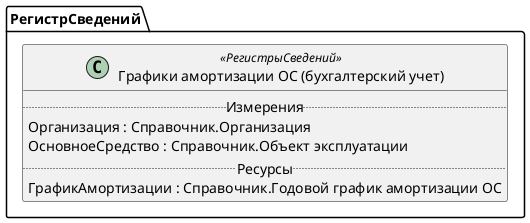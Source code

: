 ﻿@startuml ГрафикиАмортизацииОСБухгалтерскийУчет
'!include templates.wsd
'..\include templates.wsd
class РегистрСведений.ГрафикиАмортизацииОСБухгалтерскийУчет as "Графики амортизации ОС (бухгалтерский учет)" <<РегистрыСведений>>
{
..Измерения..
Организация : Справочник.Организация
ОсновноеСредство : Справочник.Объект эксплуатации
..Ресурсы..
ГрафикАмортизации : Справочник.Годовой график амортизации ОС
}
@enduml
